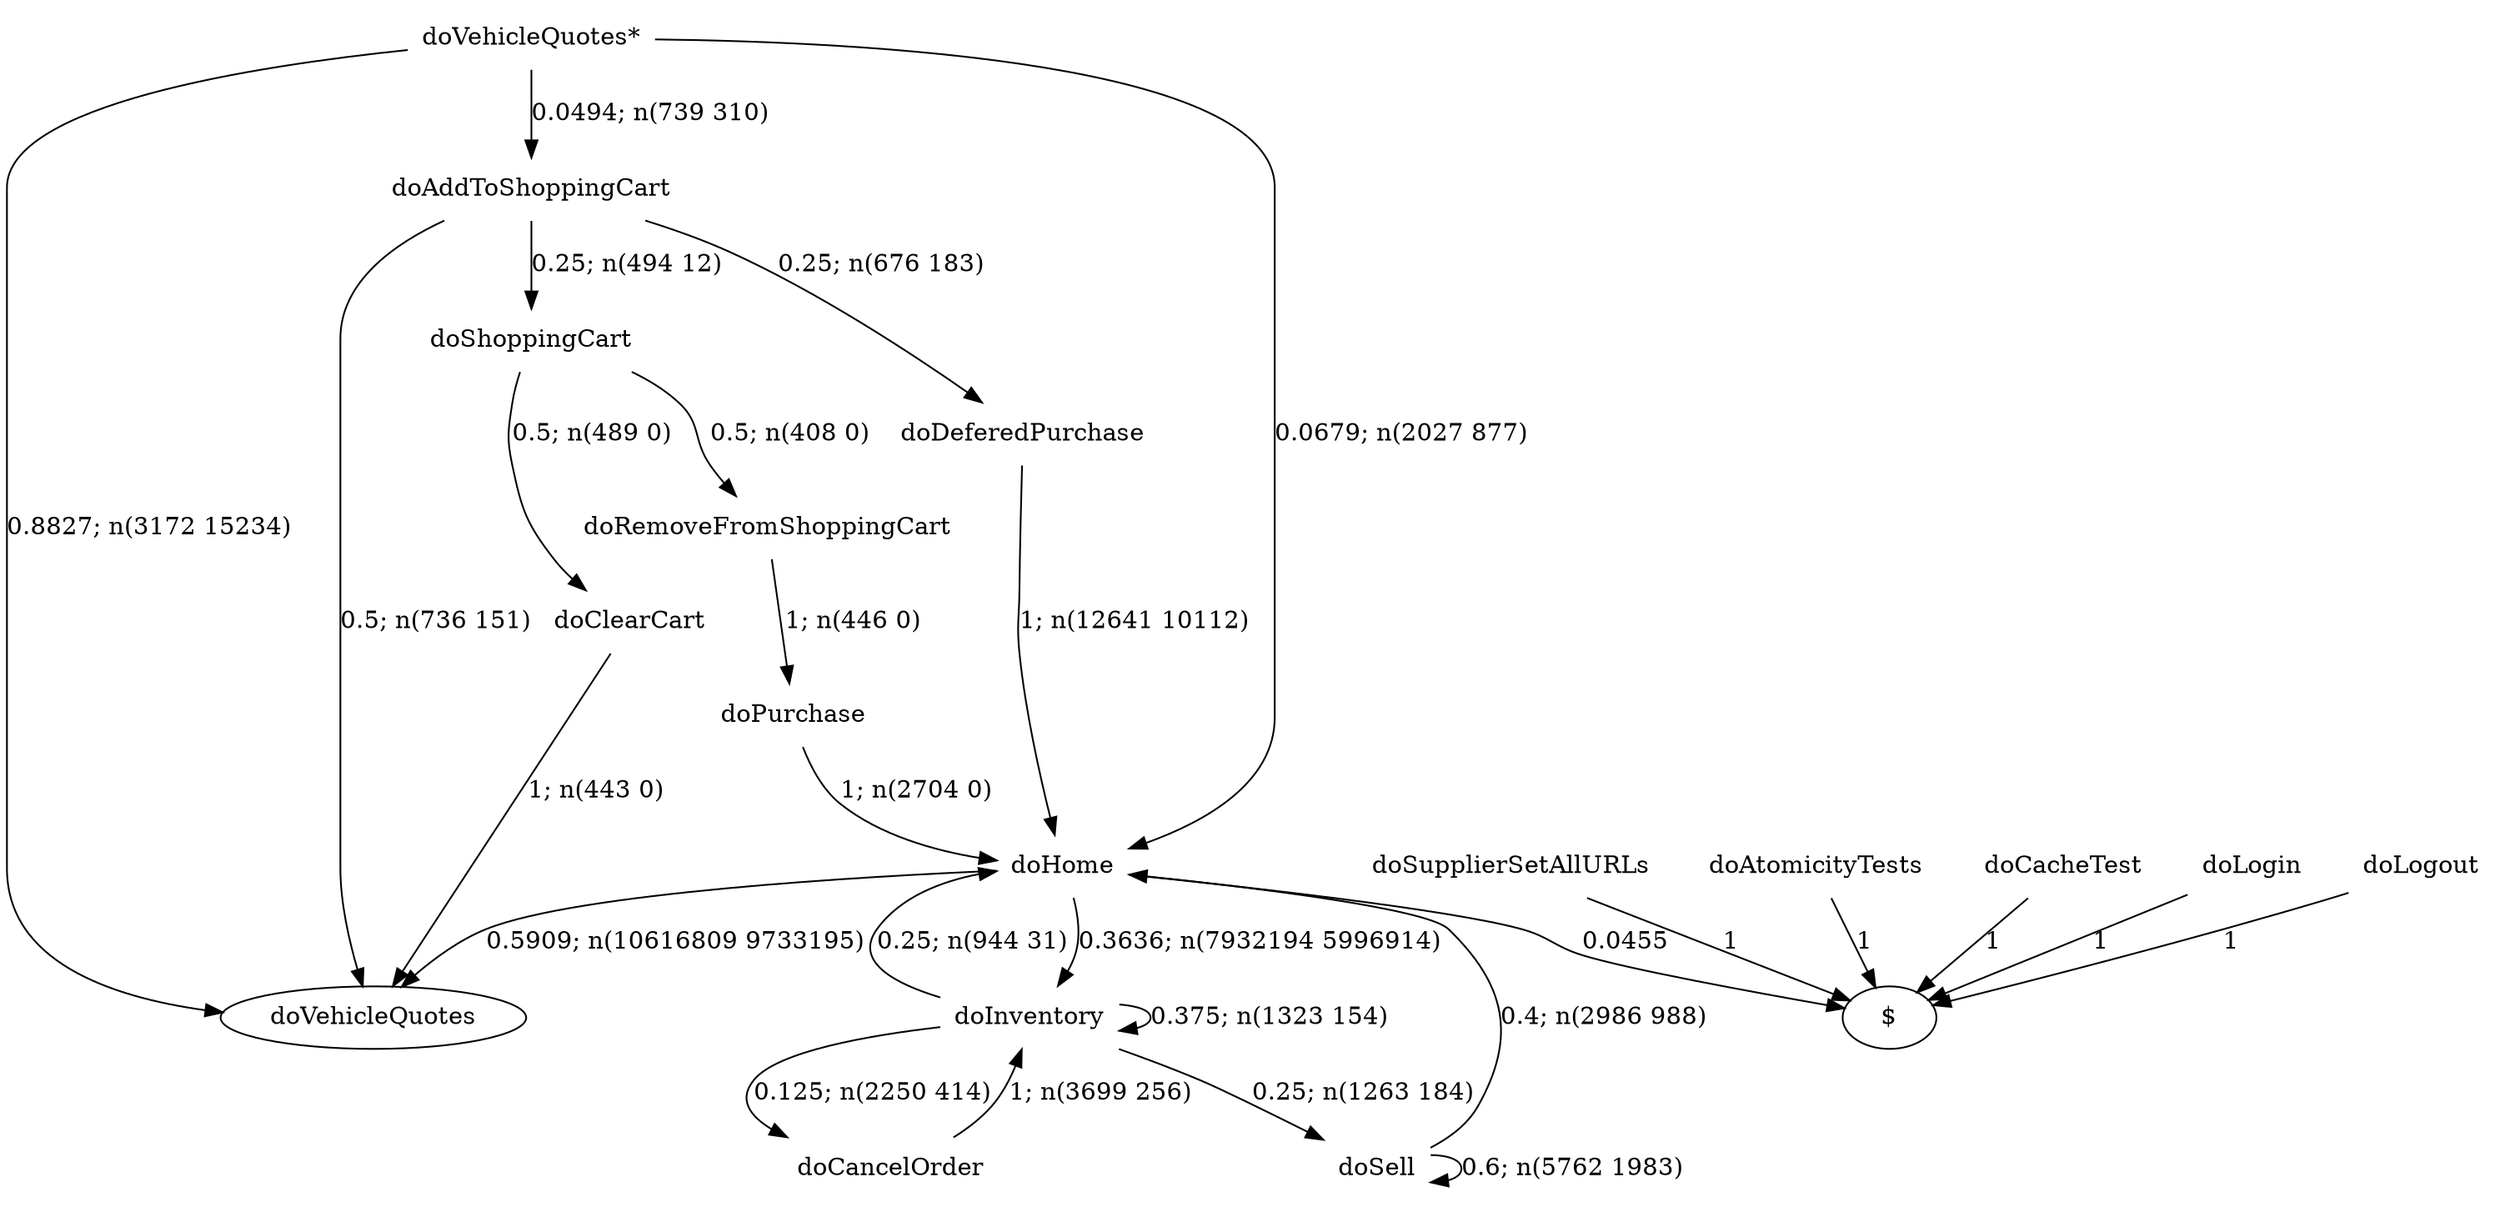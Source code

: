 digraph G {"doVehicleQuotes*" [label="doVehicleQuotes*",shape=none];"doSupplierSetAllURLs" [label="doSupplierSetAllURLs",shape=none];"doAtomicityTests" [label="doAtomicityTests",shape=none];"doCacheTest" [label="doCacheTest",shape=none];"doLogin" [label="doLogin",shape=none];"doAddToShoppingCart" [label="doAddToShoppingCart",shape=none];"doDeferedPurchase" [label="doDeferedPurchase",shape=none];"doHome" [label="doHome",shape=none];"doShoppingCart" [label="doShoppingCart",shape=none];"doClearCart" [label="doClearCart",shape=none];"doPurchase" [label="doPurchase",shape=none];"doInventory" [label="doInventory",shape=none];"doSell" [label="doSell",shape=none];"doLogout" [label="doLogout",shape=none];"doCancelOrder" [label="doCancelOrder",shape=none];"doRemoveFromShoppingCart" [label="doRemoveFromShoppingCart",shape=none];"doVehicleQuotes*"->"doVehicleQuotes" [style=solid,label="0.8827; n(3172 15234)"];"doVehicleQuotes*"->"doAddToShoppingCart" [style=solid,label="0.0494; n(739 310)"];"doVehicleQuotes*"->"doHome" [style=solid,label="0.0679; n(2027 877)"];"doSupplierSetAllURLs"->"$" [style=solid,label="1"];"doAtomicityTests"->"$" [style=solid,label="1"];"doCacheTest"->"$" [style=solid,label="1"];"doLogin"->"$" [style=solid,label="1"];"doAddToShoppingCart"->"doVehicleQuotes" [style=solid,label="0.5; n(736 151)"];"doAddToShoppingCart"->"doDeferedPurchase" [style=solid,label="0.25; n(676 183)"];"doAddToShoppingCart"->"doShoppingCart" [style=solid,label="0.25; n(494 12)"];"doDeferedPurchase"->"doHome" [style=solid,label="1; n(12641 10112)"];"doHome"->"doVehicleQuotes" [style=solid,label="0.5909; n(10616809 9733195)"];"doHome"->"doInventory" [style=solid,label="0.3636; n(7932194 5996914)"];"doHome"->"$" [style=solid,label="0.0455"];"doShoppingCart"->"doClearCart" [style=solid,label="0.5; n(489 0)"];"doShoppingCart"->"doRemoveFromShoppingCart" [style=solid,label="0.5; n(408 0)"];"doClearCart"->"doVehicleQuotes" [style=solid,label="1; n(443 0)"];"doPurchase"->"doHome" [style=solid,label="1; n(2704 0)"];"doInventory"->"doHome" [style=solid,label="0.25; n(944 31)"];"doInventory"->"doInventory" [style=solid,label="0.375; n(1323 154)"];"doInventory"->"doSell" [style=solid,label="0.25; n(1263 184)"];"doInventory"->"doCancelOrder" [style=solid,label="0.125; n(2250 414)"];"doSell"->"doHome" [style=solid,label="0.4; n(2986 988)"];"doSell"->"doSell" [style=solid,label="0.6; n(5762 1983)"];"doLogout"->"$" [style=solid,label="1"];"doCancelOrder"->"doInventory" [style=solid,label="1; n(3699 256)"];"doRemoveFromShoppingCart"->"doPurchase" [style=solid,label="1; n(446 0)"];}